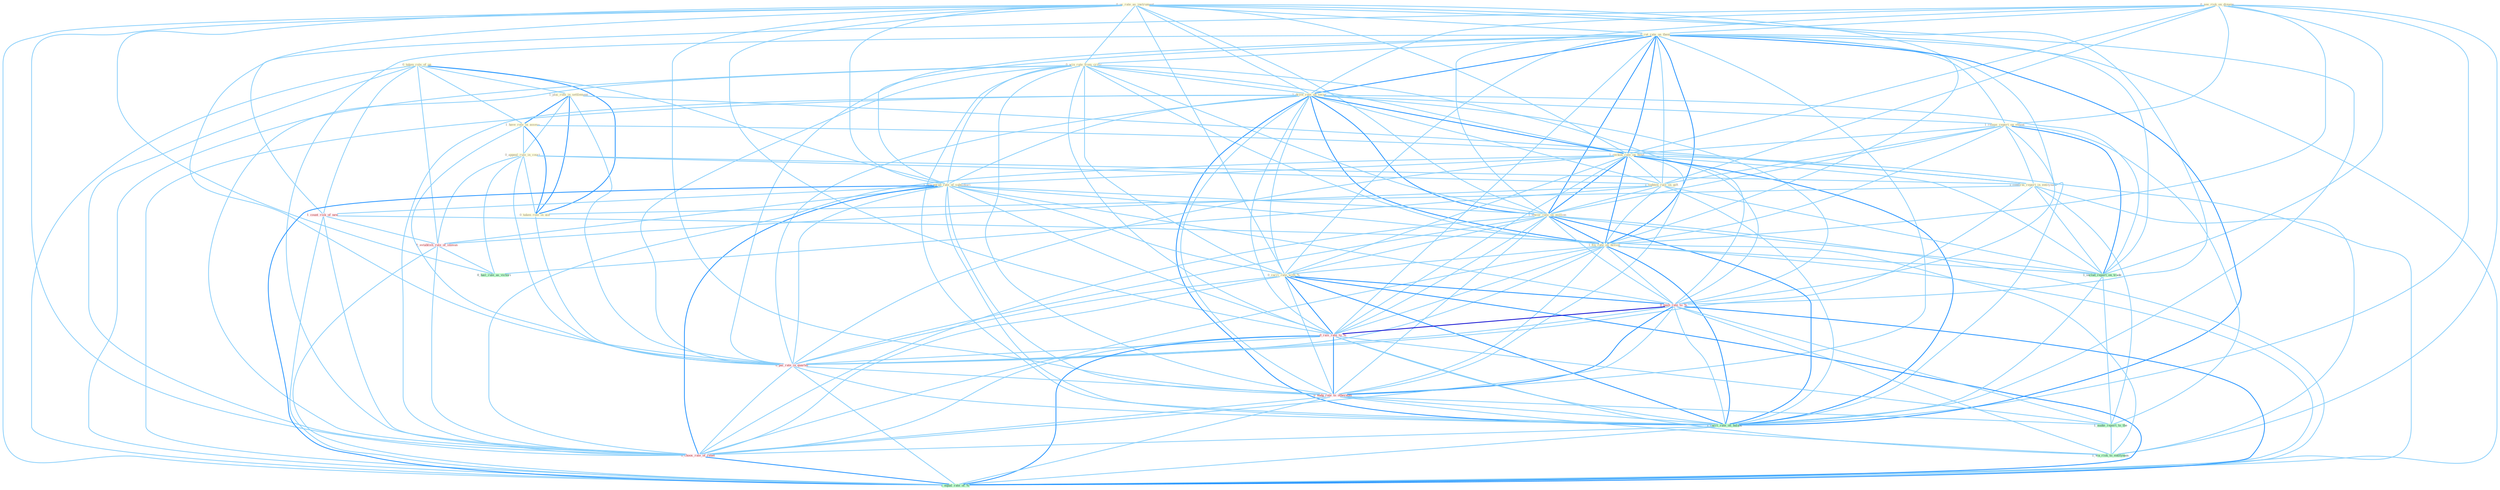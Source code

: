 Graph G{ 
    node
    [shape=polygon,style=filled,width=.5,height=.06,color="#BDFCC9",fixedsize=true,fontsize=4,
    fontcolor="#2f4f4f"];
    {node
    [color="#ffffe0", fontcolor="#8b7d6b"] "0_us_rate_as_instrument " "0_taken_role_of_on " "0_see_risk_on_dimens " "1_plai_role_in_settlement " "0_cut_rate_on_them " "0_win_rate_from_critic " "1_drive_rate_on_secur " "1_releas_report_on_extent " "1_reckon_rate_on_bond " "1_have_role_in_assess " "0_appeal_rule_in_court " "1_downgrad_rate_of_subsidiari " "1_tighten_rule_on_gift " "1_confirm_report_in_entitynam " "1_lower_rate_on_million " "1_fix_rate_on_billion " "0_taken_role_in_aid " "0_carri_rate_with_% "}
{node [color="#fff0f5", fontcolor="#b22222"] "1_count_risk_of_new " "0_push_rate_to_% " "0_rais_rate_to_% " "1_establish_rule_of_immun " "0_pai_rate_in_quarter " "0_nudg_rate_to_othernum " "0_choos_rate_of_rebat "}
edge [color="#B0E2FF"];

	"0_us_rate_as_instrument " -- "0_cut_rate_on_them " [w="1", color="#87cefa" ];
	"0_us_rate_as_instrument " -- "0_win_rate_from_critic " [w="1", color="#87cefa" ];
	"0_us_rate_as_instrument " -- "1_drive_rate_on_secur " [w="1", color="#87cefa" ];
	"0_us_rate_as_instrument " -- "1_reckon_rate_on_bond " [w="1", color="#87cefa" ];
	"0_us_rate_as_instrument " -- "1_downgrad_rate_of_subsidiari " [w="1", color="#87cefa" ];
	"0_us_rate_as_instrument " -- "1_lower_rate_on_million " [w="1", color="#87cefa" ];
	"0_us_rate_as_instrument " -- "1_fix_rate_on_billion " [w="1", color="#87cefa" ];
	"0_us_rate_as_instrument " -- "0_carri_rate_with_% " [w="1", color="#87cefa" ];
	"0_us_rate_as_instrument " -- "0_push_rate_to_% " [w="1", color="#87cefa" ];
	"0_us_rate_as_instrument " -- "0_rais_rate_to_% " [w="1", color="#87cefa" ];
	"0_us_rate_as_instrument " -- "0_pai_rate_in_quarter " [w="1", color="#87cefa" ];
	"0_us_rate_as_instrument " -- "0_nudg_rate_to_othernum " [w="1", color="#87cefa" ];
	"0_us_rate_as_instrument " -- "1_carri_rate_on_balanc " [w="1", color="#87cefa" ];
	"0_us_rate_as_instrument " -- "0_choos_rate_of_rebat " [w="1", color="#87cefa" ];
	"0_us_rate_as_instrument " -- "0_hail_rule_as_victori " [w="1", color="#87cefa" ];
	"0_us_rate_as_instrument " -- "1_equal_rate_of_% " [w="1", color="#87cefa" ];
	"0_taken_role_of_on " -- "1_plai_role_in_settlement " [w="1", color="#87cefa" ];
	"0_taken_role_of_on " -- "1_have_role_in_assess " [w="1", color="#87cefa" ];
	"0_taken_role_of_on " -- "1_downgrad_rate_of_subsidiari " [w="1", color="#87cefa" ];
	"0_taken_role_of_on " -- "0_taken_role_in_aid " [w="2", color="#1e90ff" , len=0.8];
	"0_taken_role_of_on " -- "1_count_risk_of_new " [w="1", color="#87cefa" ];
	"0_taken_role_of_on " -- "1_establish_rule_of_immun " [w="1", color="#87cefa" ];
	"0_taken_role_of_on " -- "0_choos_rate_of_rebat " [w="1", color="#87cefa" ];
	"0_taken_role_of_on " -- "1_equal_rate_of_% " [w="1", color="#87cefa" ];
	"0_see_risk_on_dimens " -- "0_cut_rate_on_them " [w="1", color="#87cefa" ];
	"0_see_risk_on_dimens " -- "1_drive_rate_on_secur " [w="1", color="#87cefa" ];
	"0_see_risk_on_dimens " -- "1_releas_report_on_extent " [w="1", color="#87cefa" ];
	"0_see_risk_on_dimens " -- "1_reckon_rate_on_bond " [w="1", color="#87cefa" ];
	"0_see_risk_on_dimens " -- "1_tighten_rule_on_gift " [w="1", color="#87cefa" ];
	"0_see_risk_on_dimens " -- "1_lower_rate_on_million " [w="1", color="#87cefa" ];
	"0_see_risk_on_dimens " -- "1_fix_rate_on_billion " [w="1", color="#87cefa" ];
	"0_see_risk_on_dimens " -- "1_count_risk_of_new " [w="1", color="#87cefa" ];
	"0_see_risk_on_dimens " -- "1_includ_report_on_trade " [w="1", color="#87cefa" ];
	"0_see_risk_on_dimens " -- "1_carri_rate_on_balanc " [w="1", color="#87cefa" ];
	"0_see_risk_on_dimens " -- "1_wa_risk_to_entitynam " [w="1", color="#87cefa" ];
	"1_plai_role_in_settlement " -- "1_have_role_in_assess " [w="2", color="#1e90ff" , len=0.8];
	"1_plai_role_in_settlement " -- "0_appeal_rule_in_court " [w="1", color="#87cefa" ];
	"1_plai_role_in_settlement " -- "1_confirm_report_in_entitynam " [w="1", color="#87cefa" ];
	"1_plai_role_in_settlement " -- "0_taken_role_in_aid " [w="2", color="#1e90ff" , len=0.8];
	"1_plai_role_in_settlement " -- "0_pai_rate_in_quarter " [w="1", color="#87cefa" ];
	"0_cut_rate_on_them " -- "0_win_rate_from_critic " [w="1", color="#87cefa" ];
	"0_cut_rate_on_them " -- "1_drive_rate_on_secur " [w="2", color="#1e90ff" , len=0.8];
	"0_cut_rate_on_them " -- "1_releas_report_on_extent " [w="1", color="#87cefa" ];
	"0_cut_rate_on_them " -- "1_reckon_rate_on_bond " [w="2", color="#1e90ff" , len=0.8];
	"0_cut_rate_on_them " -- "1_downgrad_rate_of_subsidiari " [w="1", color="#87cefa" ];
	"0_cut_rate_on_them " -- "1_tighten_rule_on_gift " [w="1", color="#87cefa" ];
	"0_cut_rate_on_them " -- "1_lower_rate_on_million " [w="2", color="#1e90ff" , len=0.8];
	"0_cut_rate_on_them " -- "1_fix_rate_on_billion " [w="2", color="#1e90ff" , len=0.8];
	"0_cut_rate_on_them " -- "0_carri_rate_with_% " [w="1", color="#87cefa" ];
	"0_cut_rate_on_them " -- "0_push_rate_to_% " [w="1", color="#87cefa" ];
	"0_cut_rate_on_them " -- "0_rais_rate_to_% " [w="1", color="#87cefa" ];
	"0_cut_rate_on_them " -- "0_pai_rate_in_quarter " [w="1", color="#87cefa" ];
	"0_cut_rate_on_them " -- "0_nudg_rate_to_othernum " [w="1", color="#87cefa" ];
	"0_cut_rate_on_them " -- "1_includ_report_on_trade " [w="1", color="#87cefa" ];
	"0_cut_rate_on_them " -- "1_carri_rate_on_balanc " [w="2", color="#1e90ff" , len=0.8];
	"0_cut_rate_on_them " -- "0_choos_rate_of_rebat " [w="1", color="#87cefa" ];
	"0_cut_rate_on_them " -- "1_equal_rate_of_% " [w="1", color="#87cefa" ];
	"0_win_rate_from_critic " -- "1_drive_rate_on_secur " [w="1", color="#87cefa" ];
	"0_win_rate_from_critic " -- "1_reckon_rate_on_bond " [w="1", color="#87cefa" ];
	"0_win_rate_from_critic " -- "1_downgrad_rate_of_subsidiari " [w="1", color="#87cefa" ];
	"0_win_rate_from_critic " -- "1_lower_rate_on_million " [w="1", color="#87cefa" ];
	"0_win_rate_from_critic " -- "1_fix_rate_on_billion " [w="1", color="#87cefa" ];
	"0_win_rate_from_critic " -- "0_carri_rate_with_% " [w="1", color="#87cefa" ];
	"0_win_rate_from_critic " -- "0_push_rate_to_% " [w="1", color="#87cefa" ];
	"0_win_rate_from_critic " -- "0_rais_rate_to_% " [w="1", color="#87cefa" ];
	"0_win_rate_from_critic " -- "0_pai_rate_in_quarter " [w="1", color="#87cefa" ];
	"0_win_rate_from_critic " -- "0_nudg_rate_to_othernum " [w="1", color="#87cefa" ];
	"0_win_rate_from_critic " -- "1_carri_rate_on_balanc " [w="1", color="#87cefa" ];
	"0_win_rate_from_critic " -- "0_choos_rate_of_rebat " [w="1", color="#87cefa" ];
	"0_win_rate_from_critic " -- "1_equal_rate_of_% " [w="1", color="#87cefa" ];
	"1_drive_rate_on_secur " -- "1_releas_report_on_extent " [w="1", color="#87cefa" ];
	"1_drive_rate_on_secur " -- "1_reckon_rate_on_bond " [w="2", color="#1e90ff" , len=0.8];
	"1_drive_rate_on_secur " -- "1_downgrad_rate_of_subsidiari " [w="1", color="#87cefa" ];
	"1_drive_rate_on_secur " -- "1_tighten_rule_on_gift " [w="1", color="#87cefa" ];
	"1_drive_rate_on_secur " -- "1_lower_rate_on_million " [w="2", color="#1e90ff" , len=0.8];
	"1_drive_rate_on_secur " -- "1_fix_rate_on_billion " [w="2", color="#1e90ff" , len=0.8];
	"1_drive_rate_on_secur " -- "0_carri_rate_with_% " [w="1", color="#87cefa" ];
	"1_drive_rate_on_secur " -- "0_push_rate_to_% " [w="1", color="#87cefa" ];
	"1_drive_rate_on_secur " -- "0_rais_rate_to_% " [w="1", color="#87cefa" ];
	"1_drive_rate_on_secur " -- "0_pai_rate_in_quarter " [w="1", color="#87cefa" ];
	"1_drive_rate_on_secur " -- "0_nudg_rate_to_othernum " [w="1", color="#87cefa" ];
	"1_drive_rate_on_secur " -- "1_includ_report_on_trade " [w="1", color="#87cefa" ];
	"1_drive_rate_on_secur " -- "1_carri_rate_on_balanc " [w="2", color="#1e90ff" , len=0.8];
	"1_drive_rate_on_secur " -- "0_choos_rate_of_rebat " [w="1", color="#87cefa" ];
	"1_drive_rate_on_secur " -- "1_equal_rate_of_% " [w="1", color="#87cefa" ];
	"1_releas_report_on_extent " -- "1_reckon_rate_on_bond " [w="1", color="#87cefa" ];
	"1_releas_report_on_extent " -- "1_tighten_rule_on_gift " [w="1", color="#87cefa" ];
	"1_releas_report_on_extent " -- "1_confirm_report_in_entitynam " [w="1", color="#87cefa" ];
	"1_releas_report_on_extent " -- "1_lower_rate_on_million " [w="1", color="#87cefa" ];
	"1_releas_report_on_extent " -- "1_fix_rate_on_billion " [w="1", color="#87cefa" ];
	"1_releas_report_on_extent " -- "1_includ_report_on_trade " [w="2", color="#1e90ff" , len=0.8];
	"1_releas_report_on_extent " -- "1_carri_rate_on_balanc " [w="1", color="#87cefa" ];
	"1_releas_report_on_extent " -- "1_make_report_to_the " [w="1", color="#87cefa" ];
	"1_reckon_rate_on_bond " -- "1_downgrad_rate_of_subsidiari " [w="1", color="#87cefa" ];
	"1_reckon_rate_on_bond " -- "1_tighten_rule_on_gift " [w="1", color="#87cefa" ];
	"1_reckon_rate_on_bond " -- "1_lower_rate_on_million " [w="2", color="#1e90ff" , len=0.8];
	"1_reckon_rate_on_bond " -- "1_fix_rate_on_billion " [w="2", color="#1e90ff" , len=0.8];
	"1_reckon_rate_on_bond " -- "0_carri_rate_with_% " [w="1", color="#87cefa" ];
	"1_reckon_rate_on_bond " -- "0_push_rate_to_% " [w="1", color="#87cefa" ];
	"1_reckon_rate_on_bond " -- "0_rais_rate_to_% " [w="1", color="#87cefa" ];
	"1_reckon_rate_on_bond " -- "0_pai_rate_in_quarter " [w="1", color="#87cefa" ];
	"1_reckon_rate_on_bond " -- "0_nudg_rate_to_othernum " [w="1", color="#87cefa" ];
	"1_reckon_rate_on_bond " -- "1_includ_report_on_trade " [w="1", color="#87cefa" ];
	"1_reckon_rate_on_bond " -- "1_carri_rate_on_balanc " [w="2", color="#1e90ff" , len=0.8];
	"1_reckon_rate_on_bond " -- "0_choos_rate_of_rebat " [w="1", color="#87cefa" ];
	"1_reckon_rate_on_bond " -- "1_equal_rate_of_% " [w="1", color="#87cefa" ];
	"1_have_role_in_assess " -- "0_appeal_rule_in_court " [w="1", color="#87cefa" ];
	"1_have_role_in_assess " -- "1_confirm_report_in_entitynam " [w="1", color="#87cefa" ];
	"1_have_role_in_assess " -- "0_taken_role_in_aid " [w="2", color="#1e90ff" , len=0.8];
	"1_have_role_in_assess " -- "0_pai_rate_in_quarter " [w="1", color="#87cefa" ];
	"0_appeal_rule_in_court " -- "1_tighten_rule_on_gift " [w="1", color="#87cefa" ];
	"0_appeal_rule_in_court " -- "1_confirm_report_in_entitynam " [w="1", color="#87cefa" ];
	"0_appeal_rule_in_court " -- "0_taken_role_in_aid " [w="1", color="#87cefa" ];
	"0_appeal_rule_in_court " -- "1_establish_rule_of_immun " [w="1", color="#87cefa" ];
	"0_appeal_rule_in_court " -- "0_pai_rate_in_quarter " [w="1", color="#87cefa" ];
	"0_appeal_rule_in_court " -- "0_hail_rule_as_victori " [w="1", color="#87cefa" ];
	"1_downgrad_rate_of_subsidiari " -- "1_lower_rate_on_million " [w="1", color="#87cefa" ];
	"1_downgrad_rate_of_subsidiari " -- "1_fix_rate_on_billion " [w="1", color="#87cefa" ];
	"1_downgrad_rate_of_subsidiari " -- "0_carri_rate_with_% " [w="1", color="#87cefa" ];
	"1_downgrad_rate_of_subsidiari " -- "1_count_risk_of_new " [w="1", color="#87cefa" ];
	"1_downgrad_rate_of_subsidiari " -- "0_push_rate_to_% " [w="1", color="#87cefa" ];
	"1_downgrad_rate_of_subsidiari " -- "0_rais_rate_to_% " [w="1", color="#87cefa" ];
	"1_downgrad_rate_of_subsidiari " -- "1_establish_rule_of_immun " [w="1", color="#87cefa" ];
	"1_downgrad_rate_of_subsidiari " -- "0_pai_rate_in_quarter " [w="1", color="#87cefa" ];
	"1_downgrad_rate_of_subsidiari " -- "0_nudg_rate_to_othernum " [w="1", color="#87cefa" ];
	"1_downgrad_rate_of_subsidiari " -- "1_carri_rate_on_balanc " [w="1", color="#87cefa" ];
	"1_downgrad_rate_of_subsidiari " -- "0_choos_rate_of_rebat " [w="2", color="#1e90ff" , len=0.8];
	"1_downgrad_rate_of_subsidiari " -- "1_equal_rate_of_% " [w="2", color="#1e90ff" , len=0.8];
	"1_tighten_rule_on_gift " -- "1_lower_rate_on_million " [w="1", color="#87cefa" ];
	"1_tighten_rule_on_gift " -- "1_fix_rate_on_billion " [w="1", color="#87cefa" ];
	"1_tighten_rule_on_gift " -- "1_establish_rule_of_immun " [w="1", color="#87cefa" ];
	"1_tighten_rule_on_gift " -- "1_includ_report_on_trade " [w="1", color="#87cefa" ];
	"1_tighten_rule_on_gift " -- "1_carri_rate_on_balanc " [w="1", color="#87cefa" ];
	"1_tighten_rule_on_gift " -- "0_hail_rule_as_victori " [w="1", color="#87cefa" ];
	"1_confirm_report_in_entitynam " -- "0_taken_role_in_aid " [w="1", color="#87cefa" ];
	"1_confirm_report_in_entitynam " -- "0_pai_rate_in_quarter " [w="1", color="#87cefa" ];
	"1_confirm_report_in_entitynam " -- "1_includ_report_on_trade " [w="1", color="#87cefa" ];
	"1_confirm_report_in_entitynam " -- "1_make_report_to_the " [w="1", color="#87cefa" ];
	"1_confirm_report_in_entitynam " -- "1_wa_risk_to_entitynam " [w="1", color="#87cefa" ];
	"1_lower_rate_on_million " -- "1_fix_rate_on_billion " [w="2", color="#1e90ff" , len=0.8];
	"1_lower_rate_on_million " -- "0_carri_rate_with_% " [w="1", color="#87cefa" ];
	"1_lower_rate_on_million " -- "0_push_rate_to_% " [w="1", color="#87cefa" ];
	"1_lower_rate_on_million " -- "0_rais_rate_to_% " [w="1", color="#87cefa" ];
	"1_lower_rate_on_million " -- "0_pai_rate_in_quarter " [w="1", color="#87cefa" ];
	"1_lower_rate_on_million " -- "0_nudg_rate_to_othernum " [w="1", color="#87cefa" ];
	"1_lower_rate_on_million " -- "1_includ_report_on_trade " [w="1", color="#87cefa" ];
	"1_lower_rate_on_million " -- "1_carri_rate_on_balanc " [w="2", color="#1e90ff" , len=0.8];
	"1_lower_rate_on_million " -- "0_choos_rate_of_rebat " [w="1", color="#87cefa" ];
	"1_lower_rate_on_million " -- "1_equal_rate_of_% " [w="1", color="#87cefa" ];
	"1_fix_rate_on_billion " -- "0_carri_rate_with_% " [w="1", color="#87cefa" ];
	"1_fix_rate_on_billion " -- "0_push_rate_to_% " [w="1", color="#87cefa" ];
	"1_fix_rate_on_billion " -- "0_rais_rate_to_% " [w="1", color="#87cefa" ];
	"1_fix_rate_on_billion " -- "0_pai_rate_in_quarter " [w="1", color="#87cefa" ];
	"1_fix_rate_on_billion " -- "0_nudg_rate_to_othernum " [w="1", color="#87cefa" ];
	"1_fix_rate_on_billion " -- "1_includ_report_on_trade " [w="1", color="#87cefa" ];
	"1_fix_rate_on_billion " -- "1_carri_rate_on_balanc " [w="2", color="#1e90ff" , len=0.8];
	"1_fix_rate_on_billion " -- "0_choos_rate_of_rebat " [w="1", color="#87cefa" ];
	"1_fix_rate_on_billion " -- "1_equal_rate_of_% " [w="1", color="#87cefa" ];
	"0_taken_role_in_aid " -- "0_pai_rate_in_quarter " [w="1", color="#87cefa" ];
	"0_carri_rate_with_% " -- "0_push_rate_to_% " [w="2", color="#1e90ff" , len=0.8];
	"0_carri_rate_with_% " -- "0_rais_rate_to_% " [w="2", color="#1e90ff" , len=0.8];
	"0_carri_rate_with_% " -- "0_pai_rate_in_quarter " [w="1", color="#87cefa" ];
	"0_carri_rate_with_% " -- "0_nudg_rate_to_othernum " [w="1", color="#87cefa" ];
	"0_carri_rate_with_% " -- "1_carri_rate_on_balanc " [w="2", color="#1e90ff" , len=0.8];
	"0_carri_rate_with_% " -- "0_choos_rate_of_rebat " [w="1", color="#87cefa" ];
	"0_carri_rate_with_% " -- "1_equal_rate_of_% " [w="2", color="#1e90ff" , len=0.8];
	"1_count_risk_of_new " -- "1_establish_rule_of_immun " [w="1", color="#87cefa" ];
	"1_count_risk_of_new " -- "0_choos_rate_of_rebat " [w="1", color="#87cefa" ];
	"1_count_risk_of_new " -- "1_wa_risk_to_entitynam " [w="1", color="#87cefa" ];
	"1_count_risk_of_new " -- "1_equal_rate_of_% " [w="1", color="#87cefa" ];
	"0_push_rate_to_% " -- "0_rais_rate_to_% " [w="3", color="#0000cd" , len=0.6];
	"0_push_rate_to_% " -- "0_pai_rate_in_quarter " [w="1", color="#87cefa" ];
	"0_push_rate_to_% " -- "0_nudg_rate_to_othernum " [w="2", color="#1e90ff" , len=0.8];
	"0_push_rate_to_% " -- "1_carri_rate_on_balanc " [w="1", color="#87cefa" ];
	"0_push_rate_to_% " -- "1_make_report_to_the " [w="1", color="#87cefa" ];
	"0_push_rate_to_% " -- "0_choos_rate_of_rebat " [w="1", color="#87cefa" ];
	"0_push_rate_to_% " -- "1_wa_risk_to_entitynam " [w="1", color="#87cefa" ];
	"0_push_rate_to_% " -- "1_equal_rate_of_% " [w="2", color="#1e90ff" , len=0.8];
	"0_rais_rate_to_% " -- "0_pai_rate_in_quarter " [w="1", color="#87cefa" ];
	"0_rais_rate_to_% " -- "0_nudg_rate_to_othernum " [w="2", color="#1e90ff" , len=0.8];
	"0_rais_rate_to_% " -- "1_carri_rate_on_balanc " [w="1", color="#87cefa" ];
	"0_rais_rate_to_% " -- "1_make_report_to_the " [w="1", color="#87cefa" ];
	"0_rais_rate_to_% " -- "0_choos_rate_of_rebat " [w="1", color="#87cefa" ];
	"0_rais_rate_to_% " -- "1_wa_risk_to_entitynam " [w="1", color="#87cefa" ];
	"0_rais_rate_to_% " -- "1_equal_rate_of_% " [w="2", color="#1e90ff" , len=0.8];
	"1_establish_rule_of_immun " -- "0_choos_rate_of_rebat " [w="1", color="#87cefa" ];
	"1_establish_rule_of_immun " -- "0_hail_rule_as_victori " [w="1", color="#87cefa" ];
	"1_establish_rule_of_immun " -- "1_equal_rate_of_% " [w="1", color="#87cefa" ];
	"0_pai_rate_in_quarter " -- "0_nudg_rate_to_othernum " [w="1", color="#87cefa" ];
	"0_pai_rate_in_quarter " -- "1_carri_rate_on_balanc " [w="1", color="#87cefa" ];
	"0_pai_rate_in_quarter " -- "0_choos_rate_of_rebat " [w="1", color="#87cefa" ];
	"0_pai_rate_in_quarter " -- "1_equal_rate_of_% " [w="1", color="#87cefa" ];
	"0_nudg_rate_to_othernum " -- "1_carri_rate_on_balanc " [w="1", color="#87cefa" ];
	"0_nudg_rate_to_othernum " -- "1_make_report_to_the " [w="1", color="#87cefa" ];
	"0_nudg_rate_to_othernum " -- "0_choos_rate_of_rebat " [w="1", color="#87cefa" ];
	"0_nudg_rate_to_othernum " -- "1_wa_risk_to_entitynam " [w="1", color="#87cefa" ];
	"0_nudg_rate_to_othernum " -- "1_equal_rate_of_% " [w="1", color="#87cefa" ];
	"1_includ_report_on_trade " -- "1_carri_rate_on_balanc " [w="1", color="#87cefa" ];
	"1_includ_report_on_trade " -- "1_make_report_to_the " [w="1", color="#87cefa" ];
	"1_carri_rate_on_balanc " -- "0_choos_rate_of_rebat " [w="1", color="#87cefa" ];
	"1_carri_rate_on_balanc " -- "1_equal_rate_of_% " [w="1", color="#87cefa" ];
	"1_make_report_to_the " -- "1_wa_risk_to_entitynam " [w="1", color="#87cefa" ];
	"0_choos_rate_of_rebat " -- "1_equal_rate_of_% " [w="2", color="#1e90ff" , len=0.8];
}